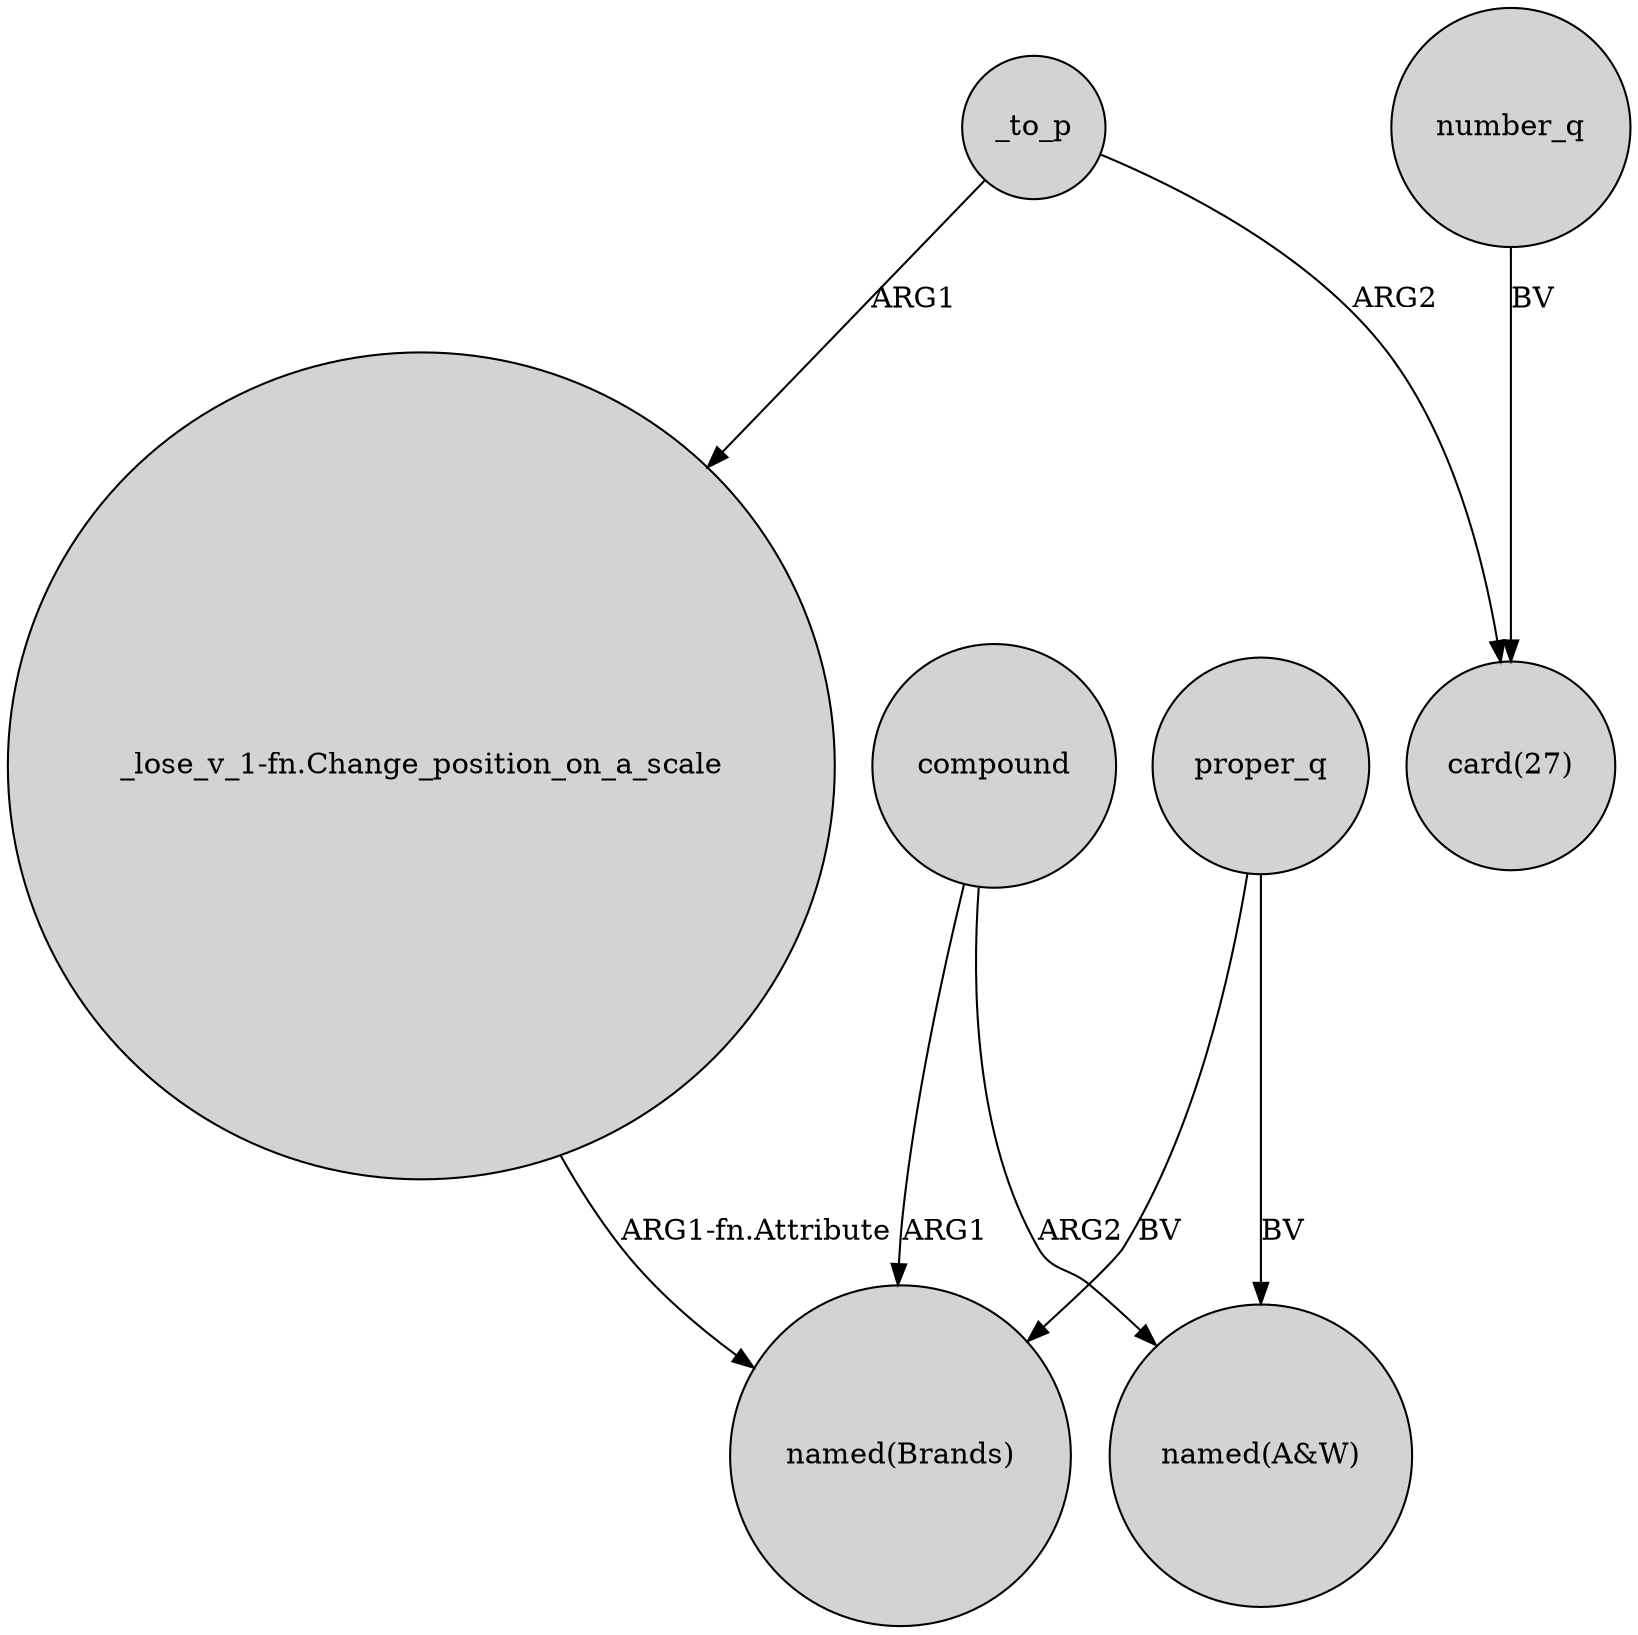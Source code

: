 digraph {
	node [shape=circle style=filled]
	"_lose_v_1-fn.Change_position_on_a_scale" -> "named(Brands)" [label="ARG1-fn.Attribute"]
	proper_q -> "named(A&W)" [label=BV]
	number_q -> "card(27)" [label=BV]
	_to_p -> "_lose_v_1-fn.Change_position_on_a_scale" [label=ARG1]
	proper_q -> "named(Brands)" [label=BV]
	compound -> "named(A&W)" [label=ARG2]
	_to_p -> "card(27)" [label=ARG2]
	compound -> "named(Brands)" [label=ARG1]
}
